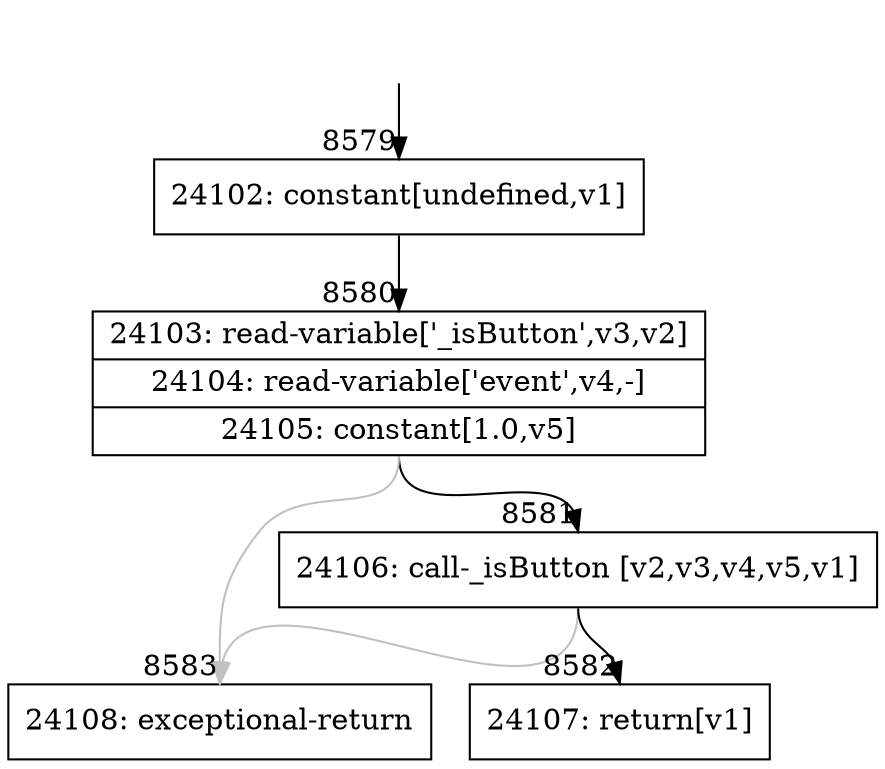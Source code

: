 digraph {
rankdir="TD"
BB_entry646[shape=none,label=""];
BB_entry646 -> BB8579 [tailport=s, headport=n, headlabel="    8579"]
BB8579 [shape=record label="{24102: constant[undefined,v1]}" ] 
BB8579 -> BB8580 [tailport=s, headport=n, headlabel="      8580"]
BB8580 [shape=record label="{24103: read-variable['_isButton',v3,v2]|24104: read-variable['event',v4,-]|24105: constant[1.0,v5]}" ] 
BB8580 -> BB8581 [tailport=s, headport=n, headlabel="      8581"]
BB8580 -> BB8583 [tailport=s, headport=n, color=gray, headlabel="      8583"]
BB8581 [shape=record label="{24106: call-_isButton [v2,v3,v4,v5,v1]}" ] 
BB8581 -> BB8582 [tailport=s, headport=n, headlabel="      8582"]
BB8581 -> BB8583 [tailport=s, headport=n, color=gray]
BB8582 [shape=record label="{24107: return[v1]}" ] 
BB8583 [shape=record label="{24108: exceptional-return}" ] 
//#$~ 6697
}

